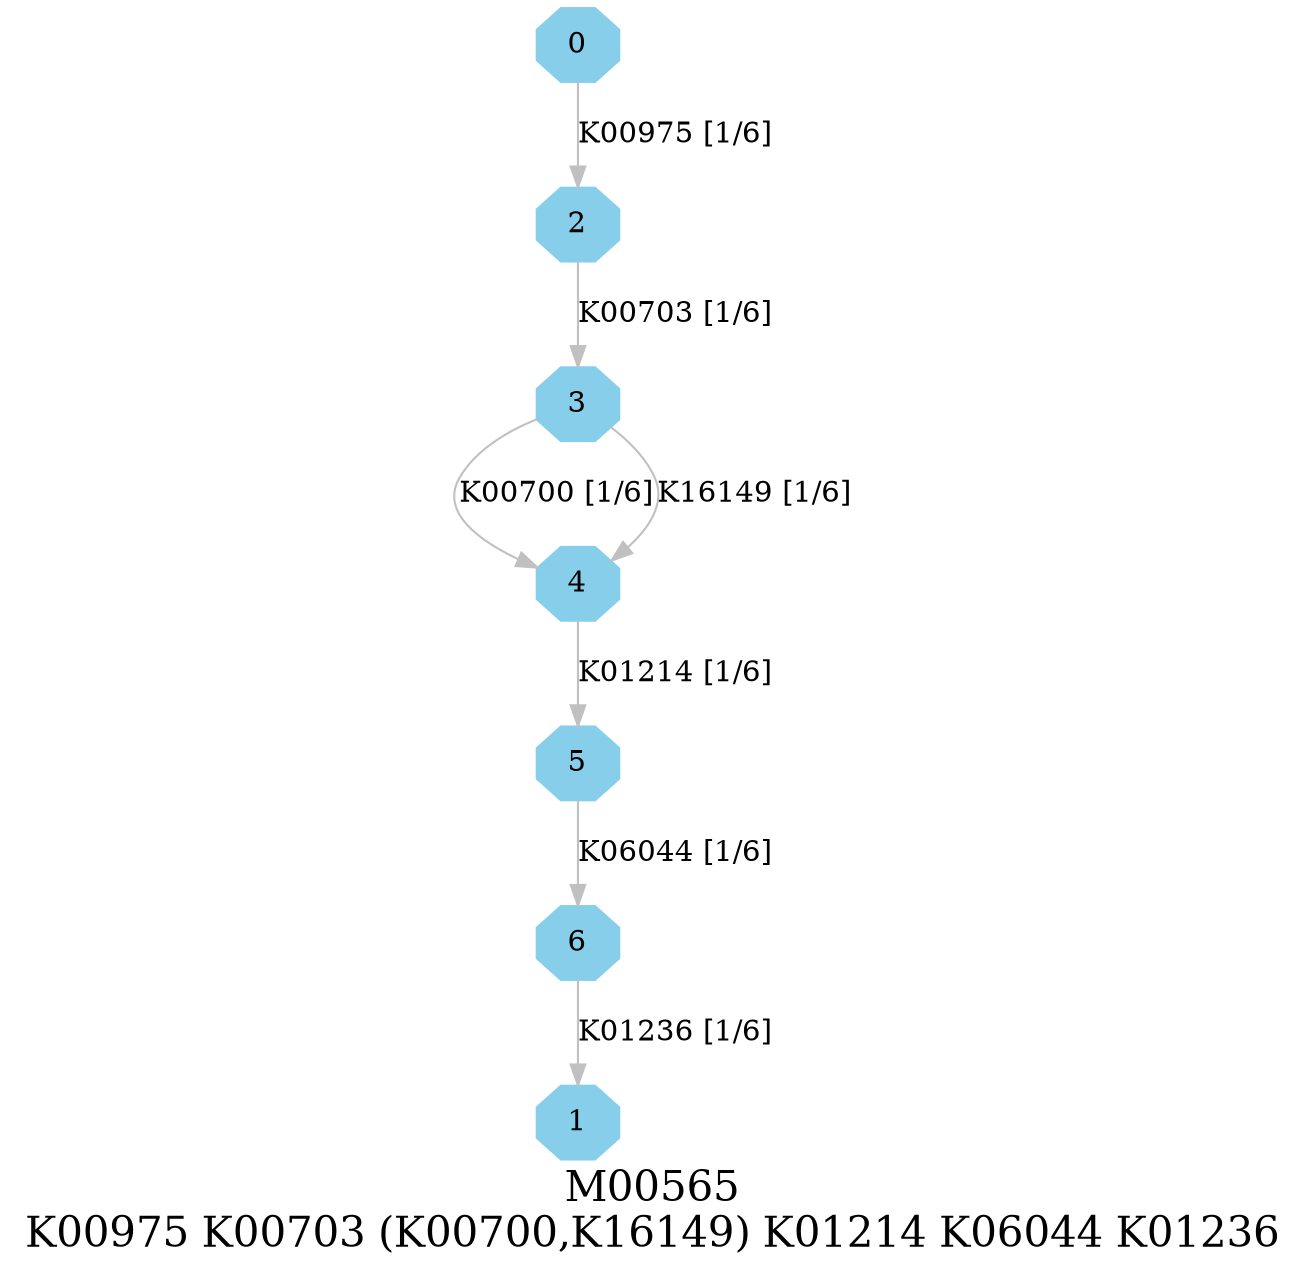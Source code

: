 digraph G {
graph [label="M00565
K00975 K00703 (K00700,K16149) K01214 K06044 K01236",fontsize=20];
node [shape=box,style=filled];
edge [len=3,color=grey];
{node [width=.3,height=.3,shape=octagon,style=filled,color=skyblue] 0 1 2 3 4 5 6 }
0 -> 2 [label="K00975 [1/6]"];
2 -> 3 [label="K00703 [1/6]"];
3 -> 4 [label="K00700 [1/6]"];
3 -> 4 [label="K16149 [1/6]"];
4 -> 5 [label="K01214 [1/6]"];
5 -> 6 [label="K06044 [1/6]"];
6 -> 1 [label="K01236 [1/6]"];
}